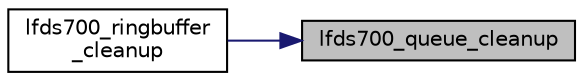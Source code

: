 digraph "lfds700_queue_cleanup"
{
 // LATEX_PDF_SIZE
  edge [fontname="Helvetica",fontsize="10",labelfontname="Helvetica",labelfontsize="10"];
  node [fontname="Helvetica",fontsize="10",shape=record];
  rankdir="RL";
  Node1 [label="lfds700_queue_cleanup",height=0.2,width=0.4,color="black", fillcolor="grey75", style="filled", fontcolor="black",tooltip=" "];
  Node1 -> Node2 [dir="back",color="midnightblue",fontsize="10",style="solid",fontname="Helvetica"];
  Node2 [label="lfds700_ringbuffer\l_cleanup",height=0.2,width=0.4,color="black", fillcolor="white", style="filled",URL="$lfds700__ringbuffer__cleanup_8c.html#ae0184511ac109dd4c8af2298ea729675",tooltip=" "];
}
